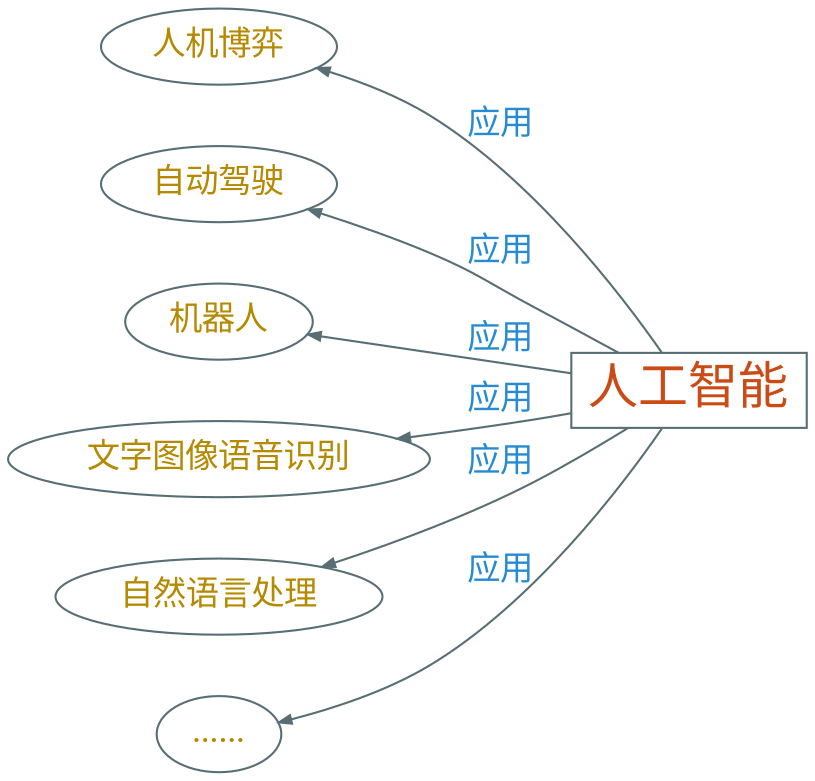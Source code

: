 digraph g {
    rankdir=LR
    graph [nodesep=0.4 ranksep=0.5]
    bgcolor="transparent"

    node [shape=ellipse color="#586e75" fontcolor="#b58900" fontsize=16 fontname="EBG,fzlz"]
    edge [arrowhead=vee color="#586e75" fontcolor="#268bd2" fontsize=16 fontname="EBG,fzlz" arrowsize=0.6]

    人工智能 [shape=box fontsize=24 fontcolor="#cb4b16"]
    {人机博弈,自动驾驶,机器人,文字图像语音识别,自然语言处理,……} -> 人工智能 [label="应用" dir=back]
}